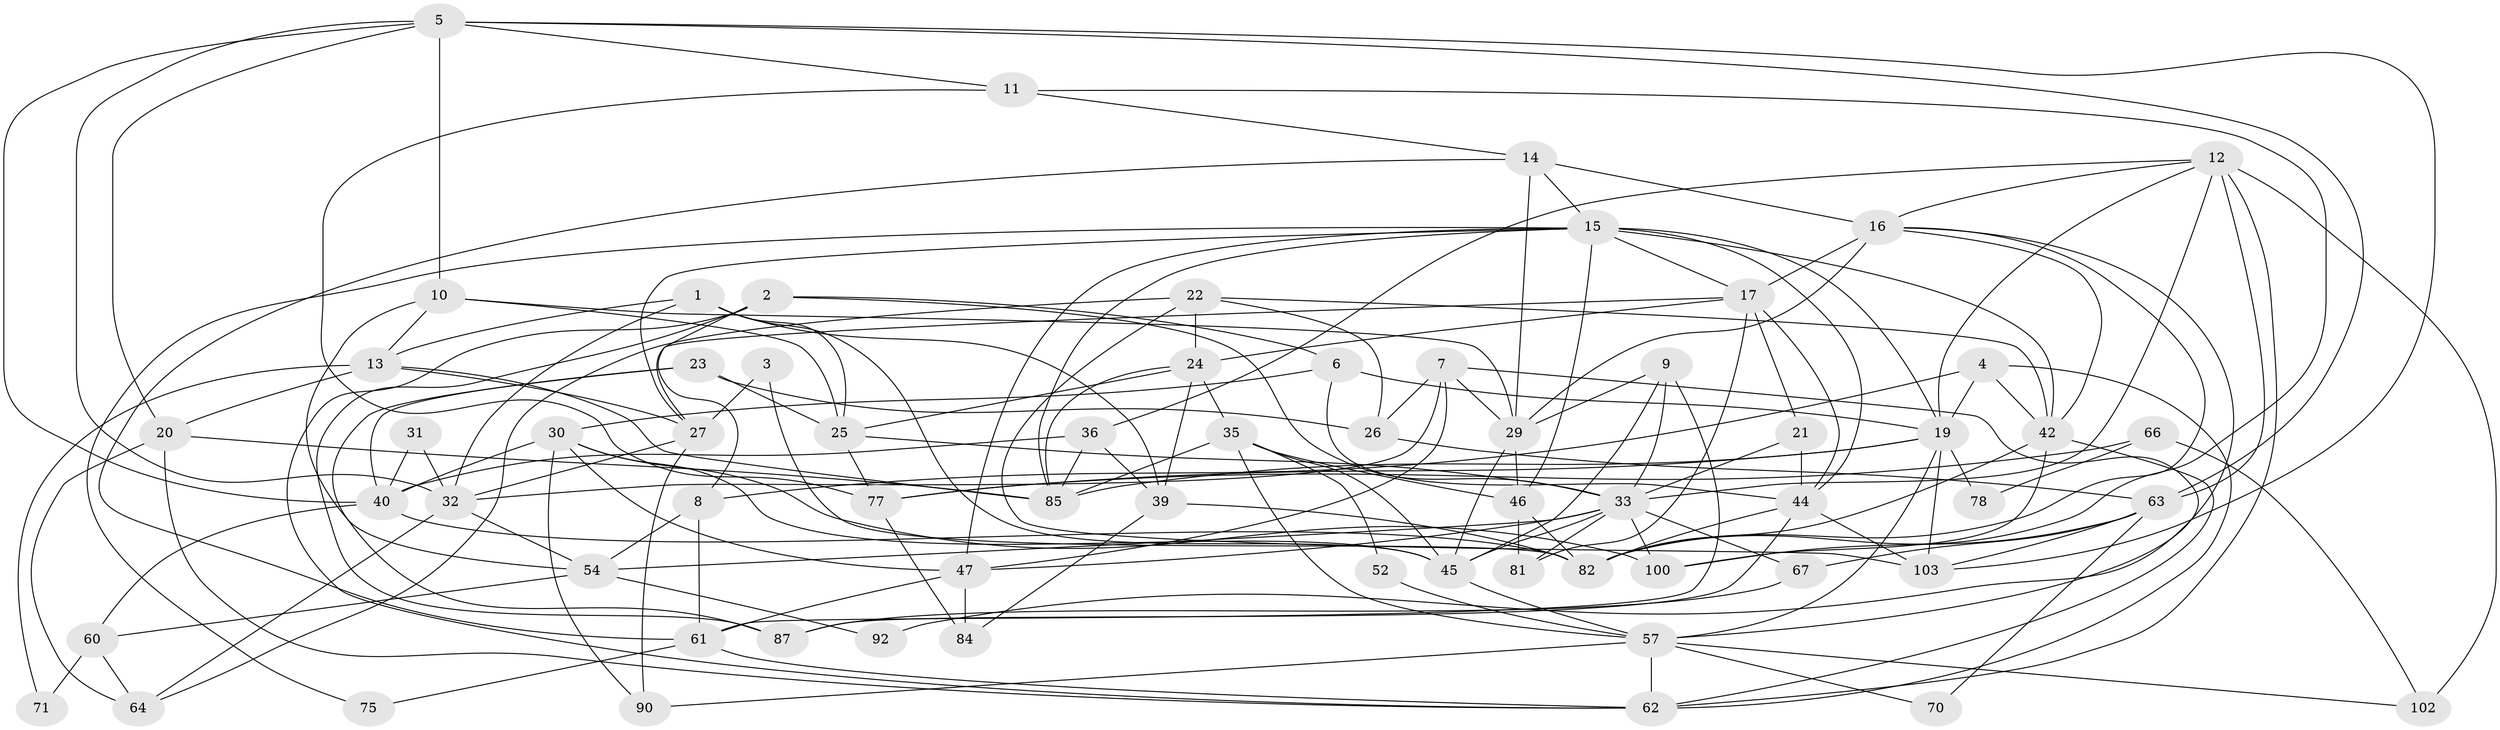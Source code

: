// Generated by graph-tools (version 1.1) at 2025/24/03/03/25 07:24:04]
// undirected, 65 vertices, 166 edges
graph export_dot {
graph [start="1"]
  node [color=gray90,style=filled];
  1 [super="+50"];
  2 [super="+86"];
  3;
  4 [super="+104"];
  5 [super="+55"];
  6 [super="+34"];
  7;
  8 [super="+18"];
  9;
  10 [super="+37"];
  11;
  12 [super="+73"];
  13 [super="+49"];
  14;
  15 [super="+28"];
  16 [super="+41"];
  17 [super="+95"];
  19 [super="+43"];
  20 [super="+76"];
  21;
  22 [super="+38"];
  23 [super="+74"];
  24;
  25 [super="+72"];
  26 [super="+48"];
  27 [super="+68"];
  29 [super="+53"];
  30 [super="+59"];
  31;
  32 [super="+96"];
  33 [super="+56"];
  35 [super="+79"];
  36;
  39 [super="+69"];
  40 [super="+94"];
  42 [super="+58"];
  44 [super="+88"];
  45 [super="+93"];
  46;
  47 [super="+51"];
  52;
  54 [super="+101"];
  57 [super="+80"];
  60 [super="+65"];
  61 [super="+83"];
  62 [super="+89"];
  63 [super="+91"];
  64;
  66;
  67;
  70;
  71;
  75;
  77 [super="+99"];
  78;
  81;
  82 [super="+98"];
  84;
  85 [super="+97"];
  87;
  90;
  92;
  100;
  102;
  103;
  1 -- 45;
  1 -- 25;
  1 -- 13;
  1 -- 32;
  1 -- 39;
  2 -- 87;
  2 -- 6;
  2 -- 8;
  2 -- 62;
  2 -- 33;
  3 -- 27;
  3 -- 82;
  4 -- 8;
  4 -- 42;
  4 -- 62;
  4 -- 19;
  5 -- 10;
  5 -- 11;
  5 -- 63;
  5 -- 32;
  5 -- 20;
  5 -- 103;
  5 -- 40;
  6 -- 44;
  6 -- 19;
  6 -- 30;
  7 -- 26;
  7 -- 57;
  7 -- 29;
  7 -- 47;
  7 -- 32;
  8 -- 54;
  8 -- 61;
  9 -- 45;
  9 -- 29;
  9 -- 61;
  9 -- 33;
  10 -- 29;
  10 -- 25;
  10 -- 13;
  10 -- 54;
  11 -- 14;
  11 -- 77;
  11 -- 82;
  12 -- 16;
  12 -- 36;
  12 -- 102;
  12 -- 62;
  12 -- 63;
  12 -- 33;
  12 -- 19;
  13 -- 85;
  13 -- 27;
  13 -- 20;
  13 -- 71;
  14 -- 16;
  14 -- 29;
  14 -- 15;
  14 -- 61;
  15 -- 46;
  15 -- 42;
  15 -- 75;
  15 -- 17;
  15 -- 85;
  15 -- 27;
  15 -- 44;
  15 -- 47;
  15 -- 19;
  16 -- 29;
  16 -- 17;
  16 -- 42;
  16 -- 92;
  16 -- 82;
  17 -- 81;
  17 -- 27;
  17 -- 44;
  17 -- 24;
  17 -- 21;
  19 -- 85;
  19 -- 78;
  19 -- 103;
  19 -- 57;
  19 -- 77;
  20 -- 64;
  20 -- 62;
  20 -- 85;
  21 -- 44;
  21 -- 33;
  22 -- 42;
  22 -- 64;
  22 -- 24;
  22 -- 103;
  22 -- 26;
  23 -- 25;
  23 -- 26;
  23 -- 40;
  23 -- 87;
  24 -- 85;
  24 -- 25;
  24 -- 35;
  24 -- 39;
  25 -- 33;
  25 -- 77;
  26 -- 63;
  27 -- 32;
  27 -- 90;
  29 -- 46;
  29 -- 45;
  30 -- 40;
  30 -- 100;
  30 -- 45;
  30 -- 90;
  30 -- 47;
  31 -- 40;
  31 -- 32;
  32 -- 64;
  32 -- 54;
  33 -- 45;
  33 -- 47;
  33 -- 67;
  33 -- 54;
  33 -- 81;
  33 -- 100;
  35 -- 46;
  35 -- 52;
  35 -- 57;
  35 -- 45;
  35 -- 85;
  36 -- 85;
  36 -- 40;
  36 -- 39;
  39 -- 82 [weight=2];
  39 -- 84;
  40 -- 82;
  40 -- 60;
  42 -- 62;
  42 -- 100;
  42 -- 82;
  44 -- 82;
  44 -- 103;
  44 -- 87;
  45 -- 57;
  46 -- 81;
  46 -- 82;
  47 -- 61;
  47 -- 84;
  52 -- 57;
  54 -- 60;
  54 -- 92;
  57 -- 70;
  57 -- 102;
  57 -- 90;
  57 -- 62;
  60 -- 71;
  60 -- 64;
  61 -- 75;
  61 -- 62;
  63 -- 103;
  63 -- 67;
  63 -- 100;
  63 -- 70;
  66 -- 102;
  66 -- 78;
  66 -- 77;
  67 -- 87;
  77 -- 84;
}
